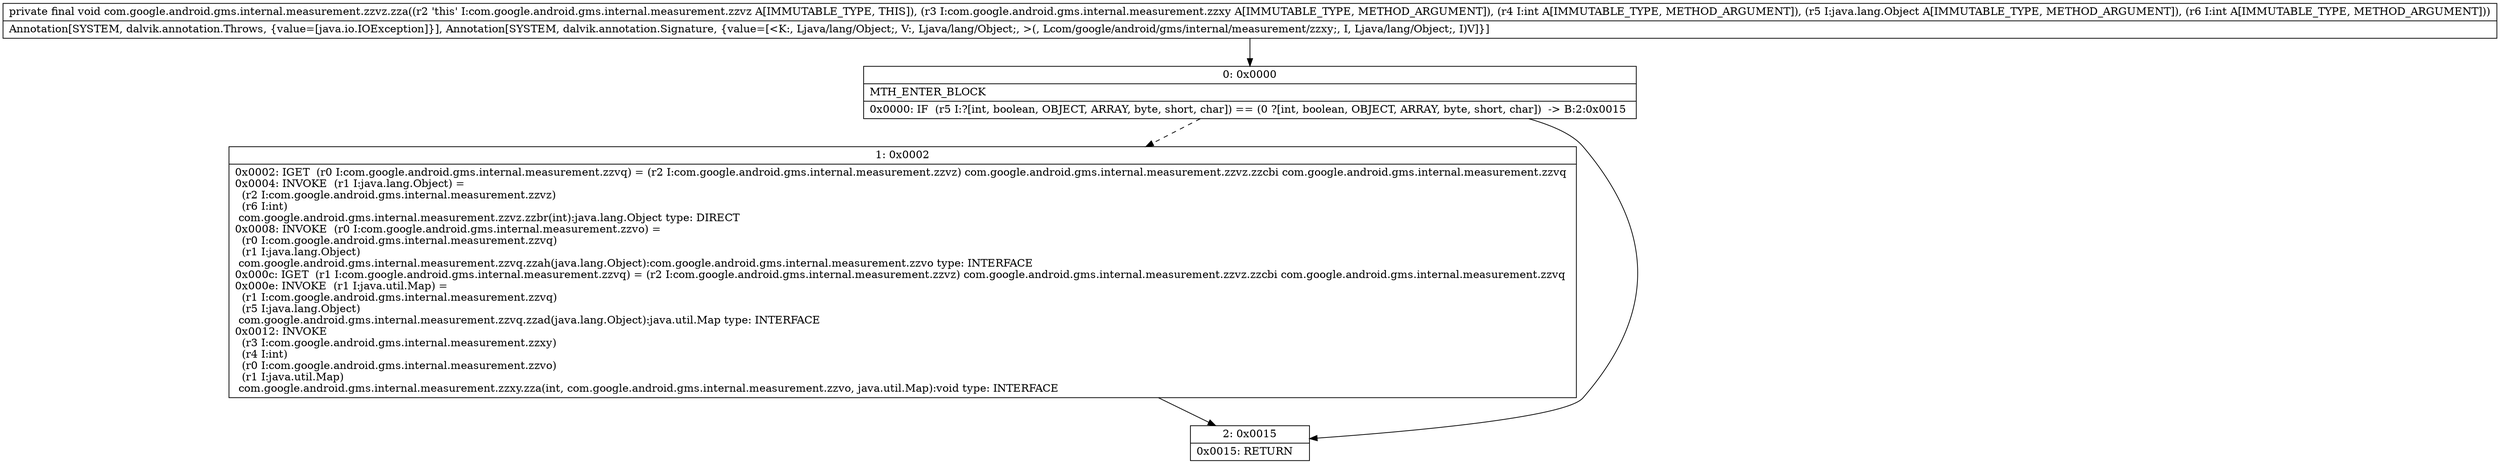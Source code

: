 digraph "CFG forcom.google.android.gms.internal.measurement.zzvz.zza(Lcom\/google\/android\/gms\/internal\/measurement\/zzxy;ILjava\/lang\/Object;I)V" {
Node_0 [shape=record,label="{0\:\ 0x0000|MTH_ENTER_BLOCK\l|0x0000: IF  (r5 I:?[int, boolean, OBJECT, ARRAY, byte, short, char]) == (0 ?[int, boolean, OBJECT, ARRAY, byte, short, char])  \-\> B:2:0x0015 \l}"];
Node_1 [shape=record,label="{1\:\ 0x0002|0x0002: IGET  (r0 I:com.google.android.gms.internal.measurement.zzvq) = (r2 I:com.google.android.gms.internal.measurement.zzvz) com.google.android.gms.internal.measurement.zzvz.zzcbi com.google.android.gms.internal.measurement.zzvq \l0x0004: INVOKE  (r1 I:java.lang.Object) = \l  (r2 I:com.google.android.gms.internal.measurement.zzvz)\l  (r6 I:int)\l com.google.android.gms.internal.measurement.zzvz.zzbr(int):java.lang.Object type: DIRECT \l0x0008: INVOKE  (r0 I:com.google.android.gms.internal.measurement.zzvo) = \l  (r0 I:com.google.android.gms.internal.measurement.zzvq)\l  (r1 I:java.lang.Object)\l com.google.android.gms.internal.measurement.zzvq.zzah(java.lang.Object):com.google.android.gms.internal.measurement.zzvo type: INTERFACE \l0x000c: IGET  (r1 I:com.google.android.gms.internal.measurement.zzvq) = (r2 I:com.google.android.gms.internal.measurement.zzvz) com.google.android.gms.internal.measurement.zzvz.zzcbi com.google.android.gms.internal.measurement.zzvq \l0x000e: INVOKE  (r1 I:java.util.Map) = \l  (r1 I:com.google.android.gms.internal.measurement.zzvq)\l  (r5 I:java.lang.Object)\l com.google.android.gms.internal.measurement.zzvq.zzad(java.lang.Object):java.util.Map type: INTERFACE \l0x0012: INVOKE  \l  (r3 I:com.google.android.gms.internal.measurement.zzxy)\l  (r4 I:int)\l  (r0 I:com.google.android.gms.internal.measurement.zzvo)\l  (r1 I:java.util.Map)\l com.google.android.gms.internal.measurement.zzxy.zza(int, com.google.android.gms.internal.measurement.zzvo, java.util.Map):void type: INTERFACE \l}"];
Node_2 [shape=record,label="{2\:\ 0x0015|0x0015: RETURN   \l}"];
MethodNode[shape=record,label="{private final void com.google.android.gms.internal.measurement.zzvz.zza((r2 'this' I:com.google.android.gms.internal.measurement.zzvz A[IMMUTABLE_TYPE, THIS]), (r3 I:com.google.android.gms.internal.measurement.zzxy A[IMMUTABLE_TYPE, METHOD_ARGUMENT]), (r4 I:int A[IMMUTABLE_TYPE, METHOD_ARGUMENT]), (r5 I:java.lang.Object A[IMMUTABLE_TYPE, METHOD_ARGUMENT]), (r6 I:int A[IMMUTABLE_TYPE, METHOD_ARGUMENT]))  | Annotation[SYSTEM, dalvik.annotation.Throws, \{value=[java.io.IOException]\}], Annotation[SYSTEM, dalvik.annotation.Signature, \{value=[\<K:, Ljava\/lang\/Object;, V:, Ljava\/lang\/Object;, \>(, Lcom\/google\/android\/gms\/internal\/measurement\/zzxy;, I, Ljava\/lang\/Object;, I)V]\}]\l}"];
MethodNode -> Node_0;
Node_0 -> Node_1[style=dashed];
Node_0 -> Node_2;
Node_1 -> Node_2;
}

